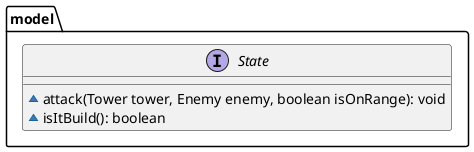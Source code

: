@startuml
'https://plantuml.com/class-diagram

package model {
    interface State {
        ~ attack(Tower tower, Enemy enemy, boolean isOnRange): void
        ~ isItBuild(): boolean
    }
}

@enduml
